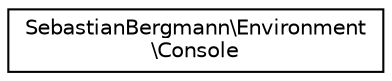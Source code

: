 digraph "Graphical Class Hierarchy"
{
  edge [fontname="Helvetica",fontsize="10",labelfontname="Helvetica",labelfontsize="10"];
  node [fontname="Helvetica",fontsize="10",shape=record];
  rankdir="LR";
  Node0 [label="SebastianBergmann\\Environment\l\\Console",height=0.2,width=0.4,color="black", fillcolor="white", style="filled",URL="$classSebastianBergmann_1_1Environment_1_1Console.html"];
}
